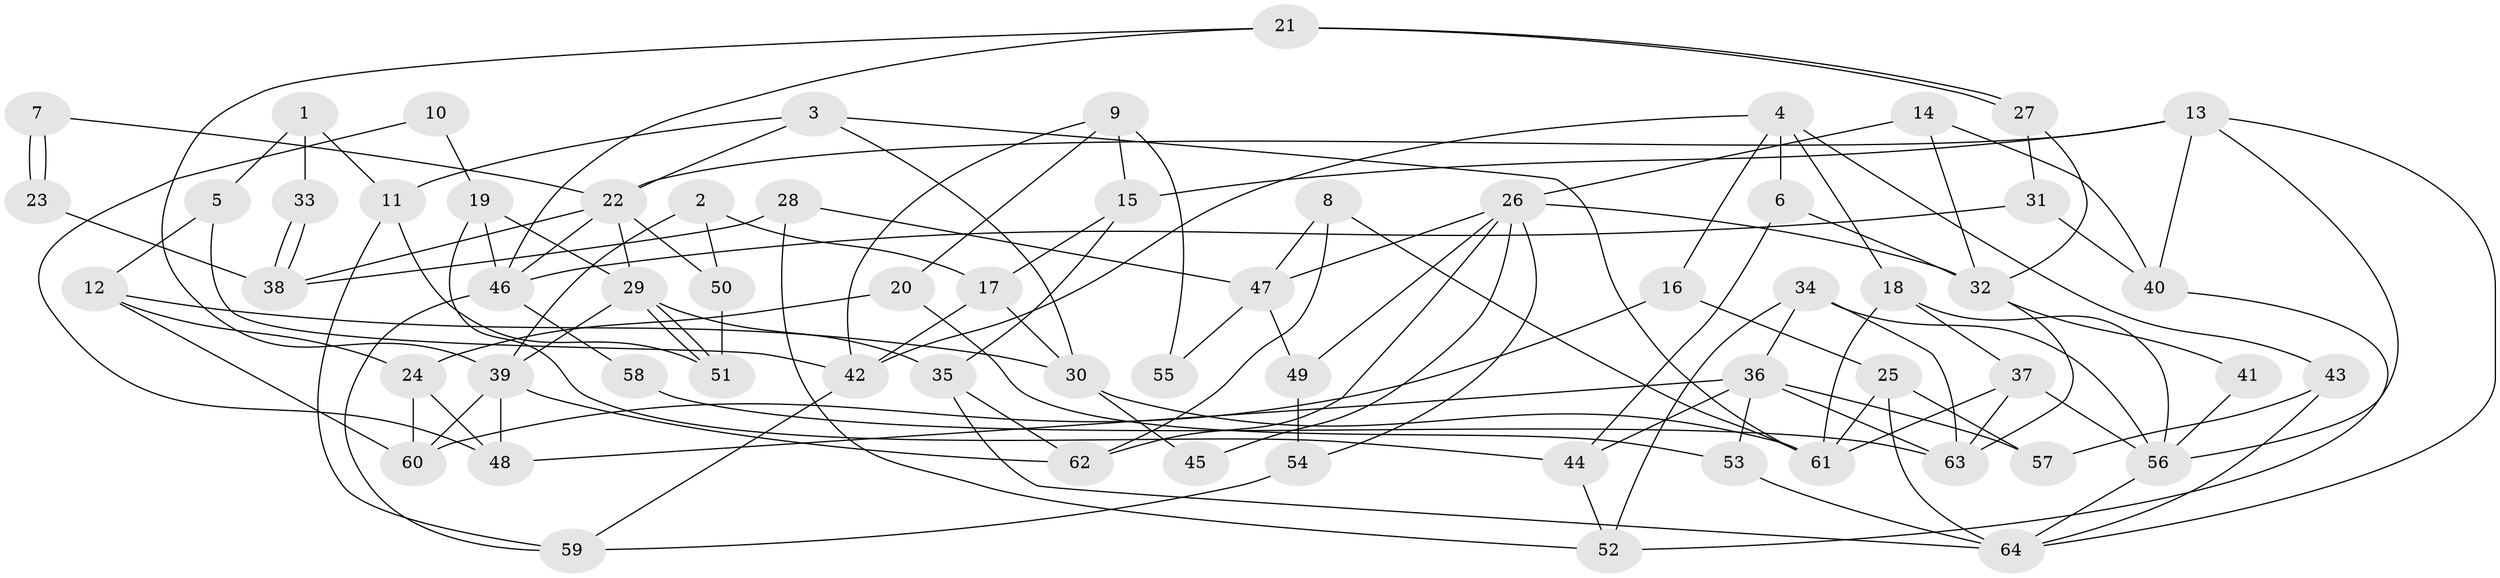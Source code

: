 // coarse degree distribution, {5: 0.15, 3: 0.175, 4: 0.3, 6: 0.125, 2: 0.075, 7: 0.1, 10: 0.025, 9: 0.025, 8: 0.025}
// Generated by graph-tools (version 1.1) at 2025/52/02/27/25 19:52:05]
// undirected, 64 vertices, 128 edges
graph export_dot {
graph [start="1"]
  node [color=gray90,style=filled];
  1;
  2;
  3;
  4;
  5;
  6;
  7;
  8;
  9;
  10;
  11;
  12;
  13;
  14;
  15;
  16;
  17;
  18;
  19;
  20;
  21;
  22;
  23;
  24;
  25;
  26;
  27;
  28;
  29;
  30;
  31;
  32;
  33;
  34;
  35;
  36;
  37;
  38;
  39;
  40;
  41;
  42;
  43;
  44;
  45;
  46;
  47;
  48;
  49;
  50;
  51;
  52;
  53;
  54;
  55;
  56;
  57;
  58;
  59;
  60;
  61;
  62;
  63;
  64;
  1 -- 11;
  1 -- 5;
  1 -- 33;
  2 -- 39;
  2 -- 17;
  2 -- 50;
  3 -- 22;
  3 -- 61;
  3 -- 11;
  3 -- 30;
  4 -- 18;
  4 -- 16;
  4 -- 6;
  4 -- 42;
  4 -- 43;
  5 -- 12;
  5 -- 42;
  6 -- 44;
  6 -- 32;
  7 -- 22;
  7 -- 23;
  7 -- 23;
  8 -- 47;
  8 -- 62;
  8 -- 61;
  9 -- 20;
  9 -- 15;
  9 -- 42;
  9 -- 55;
  10 -- 48;
  10 -- 19;
  11 -- 51;
  11 -- 59;
  12 -- 60;
  12 -- 30;
  12 -- 24;
  13 -- 64;
  13 -- 22;
  13 -- 15;
  13 -- 40;
  13 -- 56;
  14 -- 32;
  14 -- 40;
  14 -- 26;
  15 -- 17;
  15 -- 35;
  16 -- 60;
  16 -- 25;
  17 -- 42;
  17 -- 30;
  18 -- 61;
  18 -- 56;
  18 -- 37;
  19 -- 46;
  19 -- 29;
  19 -- 44;
  20 -- 24;
  20 -- 53;
  21 -- 46;
  21 -- 27;
  21 -- 27;
  21 -- 39;
  22 -- 29;
  22 -- 46;
  22 -- 38;
  22 -- 50;
  23 -- 38;
  24 -- 48;
  24 -- 60;
  25 -- 61;
  25 -- 64;
  25 -- 57;
  26 -- 62;
  26 -- 32;
  26 -- 45;
  26 -- 47;
  26 -- 49;
  26 -- 54;
  27 -- 32;
  27 -- 31;
  28 -- 47;
  28 -- 38;
  28 -- 52;
  29 -- 35;
  29 -- 51;
  29 -- 51;
  29 -- 39;
  30 -- 61;
  30 -- 45;
  31 -- 40;
  31 -- 46;
  32 -- 41;
  32 -- 63;
  33 -- 38;
  33 -- 38;
  34 -- 63;
  34 -- 36;
  34 -- 52;
  34 -- 56;
  35 -- 64;
  35 -- 62;
  36 -- 44;
  36 -- 63;
  36 -- 48;
  36 -- 53;
  36 -- 57;
  37 -- 56;
  37 -- 61;
  37 -- 63;
  39 -- 48;
  39 -- 60;
  39 -- 62;
  40 -- 52;
  41 -- 56;
  42 -- 59;
  43 -- 57;
  43 -- 64;
  44 -- 52;
  46 -- 59;
  46 -- 58;
  47 -- 49;
  47 -- 55;
  49 -- 54;
  50 -- 51;
  53 -- 64;
  54 -- 59;
  56 -- 64;
  58 -- 63;
}
